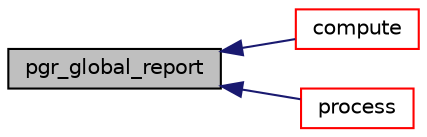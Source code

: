digraph "pgr_global_report"
{
  edge [fontname="Helvetica",fontsize="10",labelfontname="Helvetica",labelfontsize="10"];
  node [fontname="Helvetica",fontsize="10",shape=record];
  rankdir="LR";
  Node6 [label="pgr_global_report",height=0.2,width=0.4,color="black", fillcolor="grey75", style="filled", fontcolor="black"];
  Node6 -> Node7 [dir="back",color="midnightblue",fontsize="10",style="solid",fontname="Helvetica"];
  Node7 [label="compute",height=0.2,width=0.4,color="red", fillcolor="white", style="filled",URL="$ksp_8c.html#a52758640112b3890a121f34736385839"];
  Node6 -> Node9 [dir="back",color="midnightblue",fontsize="10",style="solid",fontname="Helvetica"];
  Node9 [label="process",height=0.2,width=0.4,color="red", fillcolor="white", style="filled",URL="$astar_8c.html#aaaf7184e9c115d16cd3d635bdaadf808"];
}
